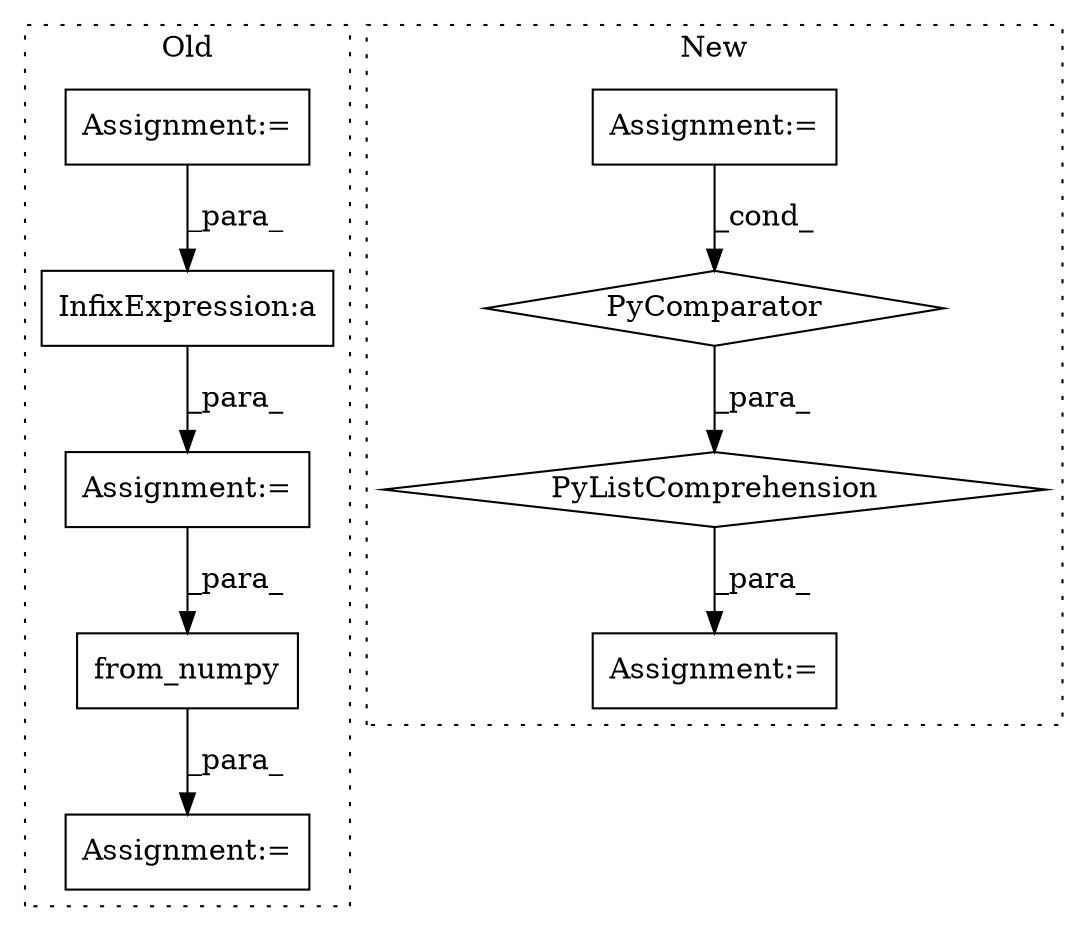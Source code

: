 digraph G {
subgraph cluster0 {
1 [label="from_numpy" a="32" s="2722,2741" l="11,1" shape="box"];
6 [label="Assignment:=" a="7" s="2715" l="1" shape="box"];
7 [label="InfixExpression:a" a="27" s="2668" l="3" shape="box"];
8 [label="Assignment:=" a="7" s="1722" l="4" shape="box"];
9 [label="Assignment:=" a="7" s="2595" l="1" shape="box"];
label = "Old";
style="dotted";
}
subgraph cluster1 {
2 [label="PyListComprehension" a="109" s="3996" l="170" shape="diamond"];
3 [label="PyComparator" a="113" s="4134" l="24" shape="diamond"];
4 [label="Assignment:=" a="7" s="3693" l="1" shape="box"];
5 [label="Assignment:=" a="7" s="3973" l="23" shape="box"];
label = "New";
style="dotted";
}
1 -> 6 [label="_para_"];
2 -> 5 [label="_para_"];
3 -> 2 [label="_para_"];
4 -> 3 [label="_cond_"];
7 -> 9 [label="_para_"];
8 -> 7 [label="_para_"];
9 -> 1 [label="_para_"];
}